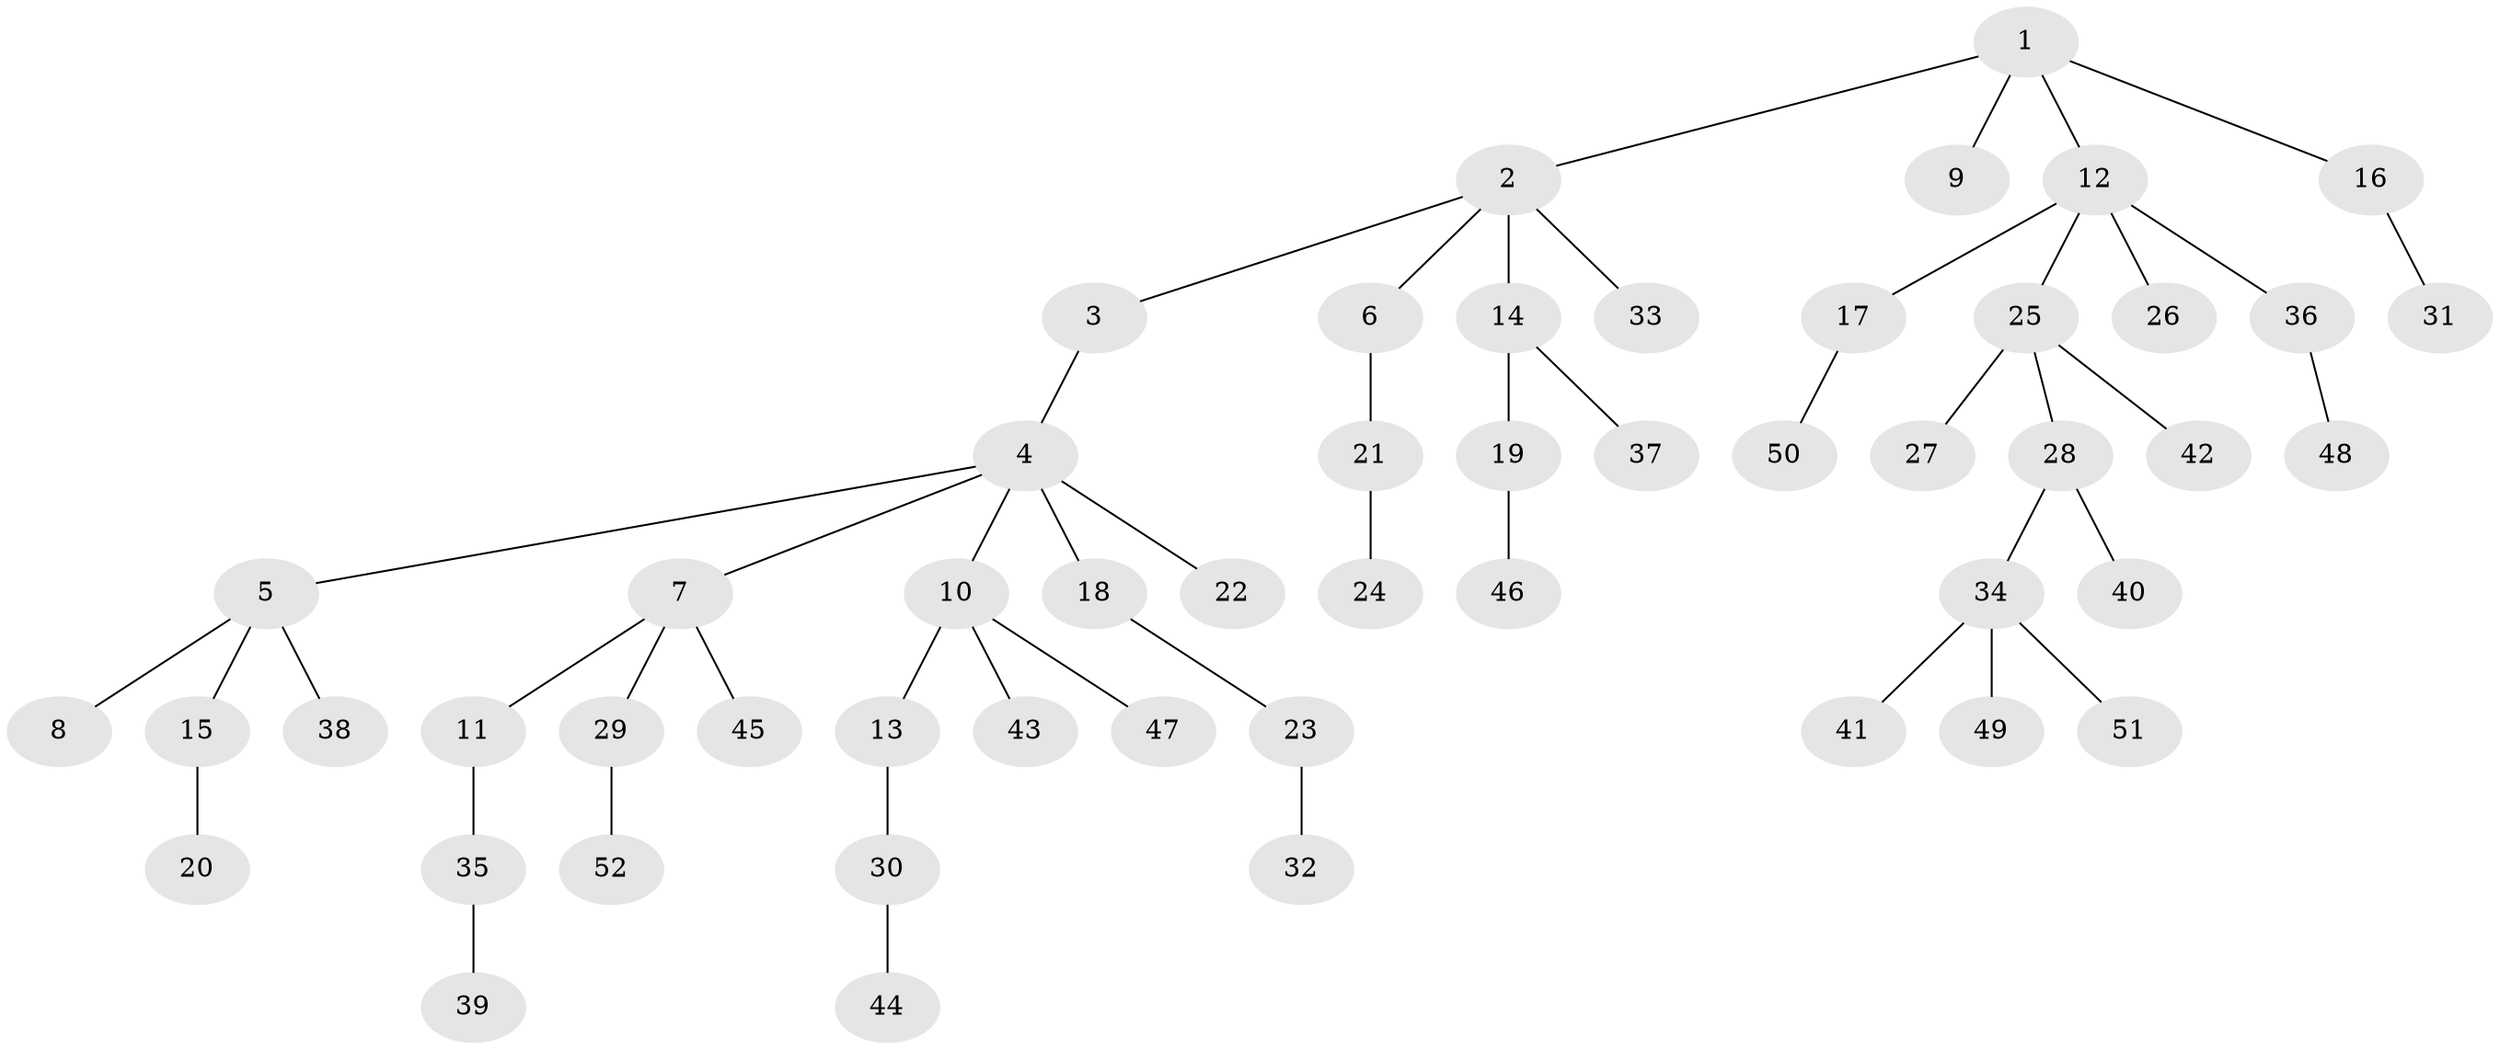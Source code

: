 // coarse degree distribution, {8: 0.06666666666666667, 7: 0.06666666666666667, 1: 0.8666666666666667}
// Generated by graph-tools (version 1.1) at 2025/19/03/04/25 18:19:06]
// undirected, 52 vertices, 51 edges
graph export_dot {
graph [start="1"]
  node [color=gray90,style=filled];
  1;
  2;
  3;
  4;
  5;
  6;
  7;
  8;
  9;
  10;
  11;
  12;
  13;
  14;
  15;
  16;
  17;
  18;
  19;
  20;
  21;
  22;
  23;
  24;
  25;
  26;
  27;
  28;
  29;
  30;
  31;
  32;
  33;
  34;
  35;
  36;
  37;
  38;
  39;
  40;
  41;
  42;
  43;
  44;
  45;
  46;
  47;
  48;
  49;
  50;
  51;
  52;
  1 -- 2;
  1 -- 9;
  1 -- 12;
  1 -- 16;
  2 -- 3;
  2 -- 6;
  2 -- 14;
  2 -- 33;
  3 -- 4;
  4 -- 5;
  4 -- 7;
  4 -- 10;
  4 -- 18;
  4 -- 22;
  5 -- 8;
  5 -- 15;
  5 -- 38;
  6 -- 21;
  7 -- 11;
  7 -- 29;
  7 -- 45;
  10 -- 13;
  10 -- 43;
  10 -- 47;
  11 -- 35;
  12 -- 17;
  12 -- 25;
  12 -- 26;
  12 -- 36;
  13 -- 30;
  14 -- 19;
  14 -- 37;
  15 -- 20;
  16 -- 31;
  17 -- 50;
  18 -- 23;
  19 -- 46;
  21 -- 24;
  23 -- 32;
  25 -- 27;
  25 -- 28;
  25 -- 42;
  28 -- 34;
  28 -- 40;
  29 -- 52;
  30 -- 44;
  34 -- 41;
  34 -- 49;
  34 -- 51;
  35 -- 39;
  36 -- 48;
}
